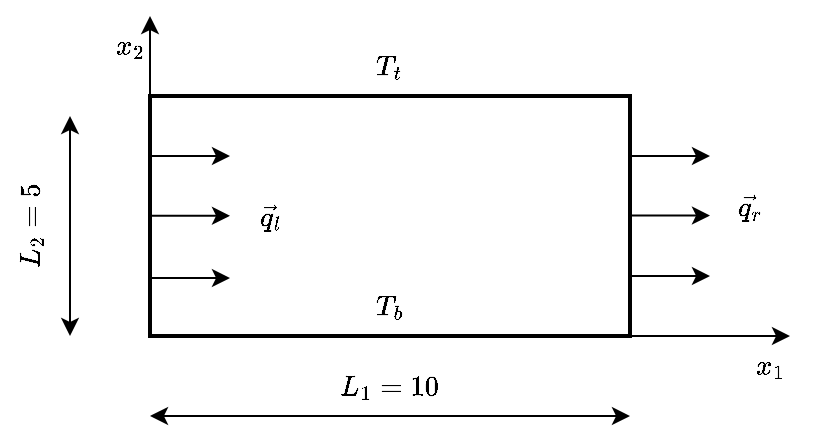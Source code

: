 <mxfile version="16.1.2" type="device"><diagram id="w-gFx496ZM2iOav9ZcAM" name="Page-1"><mxGraphModel dx="525" dy="412" grid="1" gridSize="10" guides="1" tooltips="1" connect="1" arrows="1" fold="1" page="1" pageScale="1" pageWidth="827" pageHeight="1169" math="1" shadow="0"><root><mxCell id="0"/><mxCell id="1" parent="0"/><mxCell id="wYSXFfnWr7ilU_9aG6sE-1" value="" style="rounded=0;whiteSpace=wrap;html=1;strokeWidth=2;" parent="1" vertex="1"><mxGeometry x="200" y="160" width="240" height="120" as="geometry"/></mxCell><mxCell id="wYSXFfnWr7ilU_9aG6sE-2" value="" style="endArrow=classic;startArrow=classic;html=1;rounded=0;" parent="1" edge="1"><mxGeometry width="50" height="50" relative="1" as="geometry"><mxPoint x="200" y="320" as="sourcePoint"/><mxPoint x="440" y="320" as="targetPoint"/></mxGeometry></mxCell><mxCell id="wYSXFfnWr7ilU_9aG6sE-3" value="$$L_{1} = 10$$" style="text;html=1;strokeColor=none;fillColor=none;align=center;verticalAlign=middle;whiteSpace=wrap;rounded=0;" parent="1" vertex="1"><mxGeometry x="290" y="290" width="60" height="30" as="geometry"/></mxCell><mxCell id="wYSXFfnWr7ilU_9aG6sE-4" value="" style="endArrow=classic;html=1;rounded=0;exitX=0;exitY=0;exitDx=0;exitDy=0;" parent="1" source="wYSXFfnWr7ilU_9aG6sE-1" edge="1"><mxGeometry width="50" height="50" relative="1" as="geometry"><mxPoint x="360" y="350" as="sourcePoint"/><mxPoint x="200" y="120" as="targetPoint"/></mxGeometry></mxCell><mxCell id="wYSXFfnWr7ilU_9aG6sE-5" value="" style="endArrow=classic;html=1;rounded=0;exitX=1;exitY=1;exitDx=0;exitDy=0;" parent="1" source="wYSXFfnWr7ilU_9aG6sE-1" edge="1"><mxGeometry width="50" height="50" relative="1" as="geometry"><mxPoint x="210" y="170" as="sourcePoint"/><mxPoint x="520" y="280" as="targetPoint"/></mxGeometry></mxCell><mxCell id="wYSXFfnWr7ilU_9aG6sE-6" value="$$x_1$$" style="text;html=1;strokeColor=none;fillColor=none;align=center;verticalAlign=middle;whiteSpace=wrap;rounded=0;" parent="1" vertex="1"><mxGeometry x="480" y="280" width="60" height="30" as="geometry"/></mxCell><mxCell id="wYSXFfnWr7ilU_9aG6sE-8" value="$$x_2$$" style="text;html=1;strokeColor=none;fillColor=none;align=center;verticalAlign=middle;whiteSpace=wrap;rounded=0;" parent="1" vertex="1"><mxGeometry x="160" y="120" width="60" height="30" as="geometry"/></mxCell><mxCell id="wYSXFfnWr7ilU_9aG6sE-10" value="$$T_{b}$$" style="text;html=1;strokeColor=none;fillColor=none;align=center;verticalAlign=middle;whiteSpace=wrap;rounded=0;" parent="1" vertex="1"><mxGeometry x="290" y="250" width="60" height="30" as="geometry"/></mxCell><mxCell id="wYSXFfnWr7ilU_9aG6sE-11" value="$$\vec{q_l}$$" style="text;html=1;strokeColor=none;fillColor=none;align=center;verticalAlign=middle;whiteSpace=wrap;rounded=0;" parent="1" vertex="1"><mxGeometry x="230" y="205" width="60" height="30" as="geometry"/></mxCell><mxCell id="wYSXFfnWr7ilU_9aG6sE-12" value="$$T_{t}$$" style="text;html=1;strokeColor=none;fillColor=none;align=center;verticalAlign=middle;whiteSpace=wrap;rounded=0;" parent="1" vertex="1"><mxGeometry x="290" y="130" width="60" height="30" as="geometry"/></mxCell><mxCell id="wYSXFfnWr7ilU_9aG6sE-13" value="" style="endArrow=classic;startArrow=classic;html=1;rounded=0;" parent="1" edge="1"><mxGeometry width="50" height="50" relative="1" as="geometry"><mxPoint x="160" y="280" as="sourcePoint"/><mxPoint x="160" y="170" as="targetPoint"/></mxGeometry></mxCell><mxCell id="wYSXFfnWr7ilU_9aG6sE-14" value="$$L_{2} = 5$$" style="text;html=1;strokeColor=none;fillColor=none;align=center;verticalAlign=middle;whiteSpace=wrap;rounded=0;rotation=-90;" parent="1" vertex="1"><mxGeometry x="110" y="210" width="60" height="30" as="geometry"/></mxCell><mxCell id="p5aEbTB8bgxTiqcx3OVb-3" value="" style="endArrow=classic;html=1;rounded=0;" edge="1" parent="1"><mxGeometry width="50" height="50" relative="1" as="geometry"><mxPoint x="200" y="190" as="sourcePoint"/><mxPoint x="240" y="190" as="targetPoint"/></mxGeometry></mxCell><mxCell id="p5aEbTB8bgxTiqcx3OVb-4" value="" style="endArrow=classic;html=1;rounded=0;" edge="1" parent="1"><mxGeometry width="50" height="50" relative="1" as="geometry"><mxPoint x="200" y="219.89" as="sourcePoint"/><mxPoint x="240" y="219.89" as="targetPoint"/></mxGeometry></mxCell><mxCell id="p5aEbTB8bgxTiqcx3OVb-5" value="" style="endArrow=classic;html=1;rounded=0;" edge="1" parent="1"><mxGeometry width="50" height="50" relative="1" as="geometry"><mxPoint x="200" y="251" as="sourcePoint"/><mxPoint x="240" y="251" as="targetPoint"/></mxGeometry></mxCell><mxCell id="p5aEbTB8bgxTiqcx3OVb-6" value="" style="endArrow=classic;html=1;rounded=0;" edge="1" parent="1"><mxGeometry width="50" height="50" relative="1" as="geometry"><mxPoint x="440" y="190" as="sourcePoint"/><mxPoint x="480" y="190" as="targetPoint"/></mxGeometry></mxCell><mxCell id="p5aEbTB8bgxTiqcx3OVb-7" value="" style="endArrow=classic;html=1;rounded=0;" edge="1" parent="1"><mxGeometry width="50" height="50" relative="1" as="geometry"><mxPoint x="440" y="219.76" as="sourcePoint"/><mxPoint x="480" y="219.76" as="targetPoint"/></mxGeometry></mxCell><mxCell id="p5aEbTB8bgxTiqcx3OVb-8" value="" style="endArrow=classic;html=1;rounded=0;" edge="1" parent="1"><mxGeometry width="50" height="50" relative="1" as="geometry"><mxPoint x="440" y="250" as="sourcePoint"/><mxPoint x="480" y="250" as="targetPoint"/></mxGeometry></mxCell><mxCell id="p5aEbTB8bgxTiqcx3OVb-9" value="$$\vec{q_r}$$" style="text;html=1;strokeColor=none;fillColor=none;align=center;verticalAlign=middle;whiteSpace=wrap;rounded=0;" vertex="1" parent="1"><mxGeometry x="470" y="200" width="60" height="30" as="geometry"/></mxCell></root></mxGraphModel></diagram></mxfile>